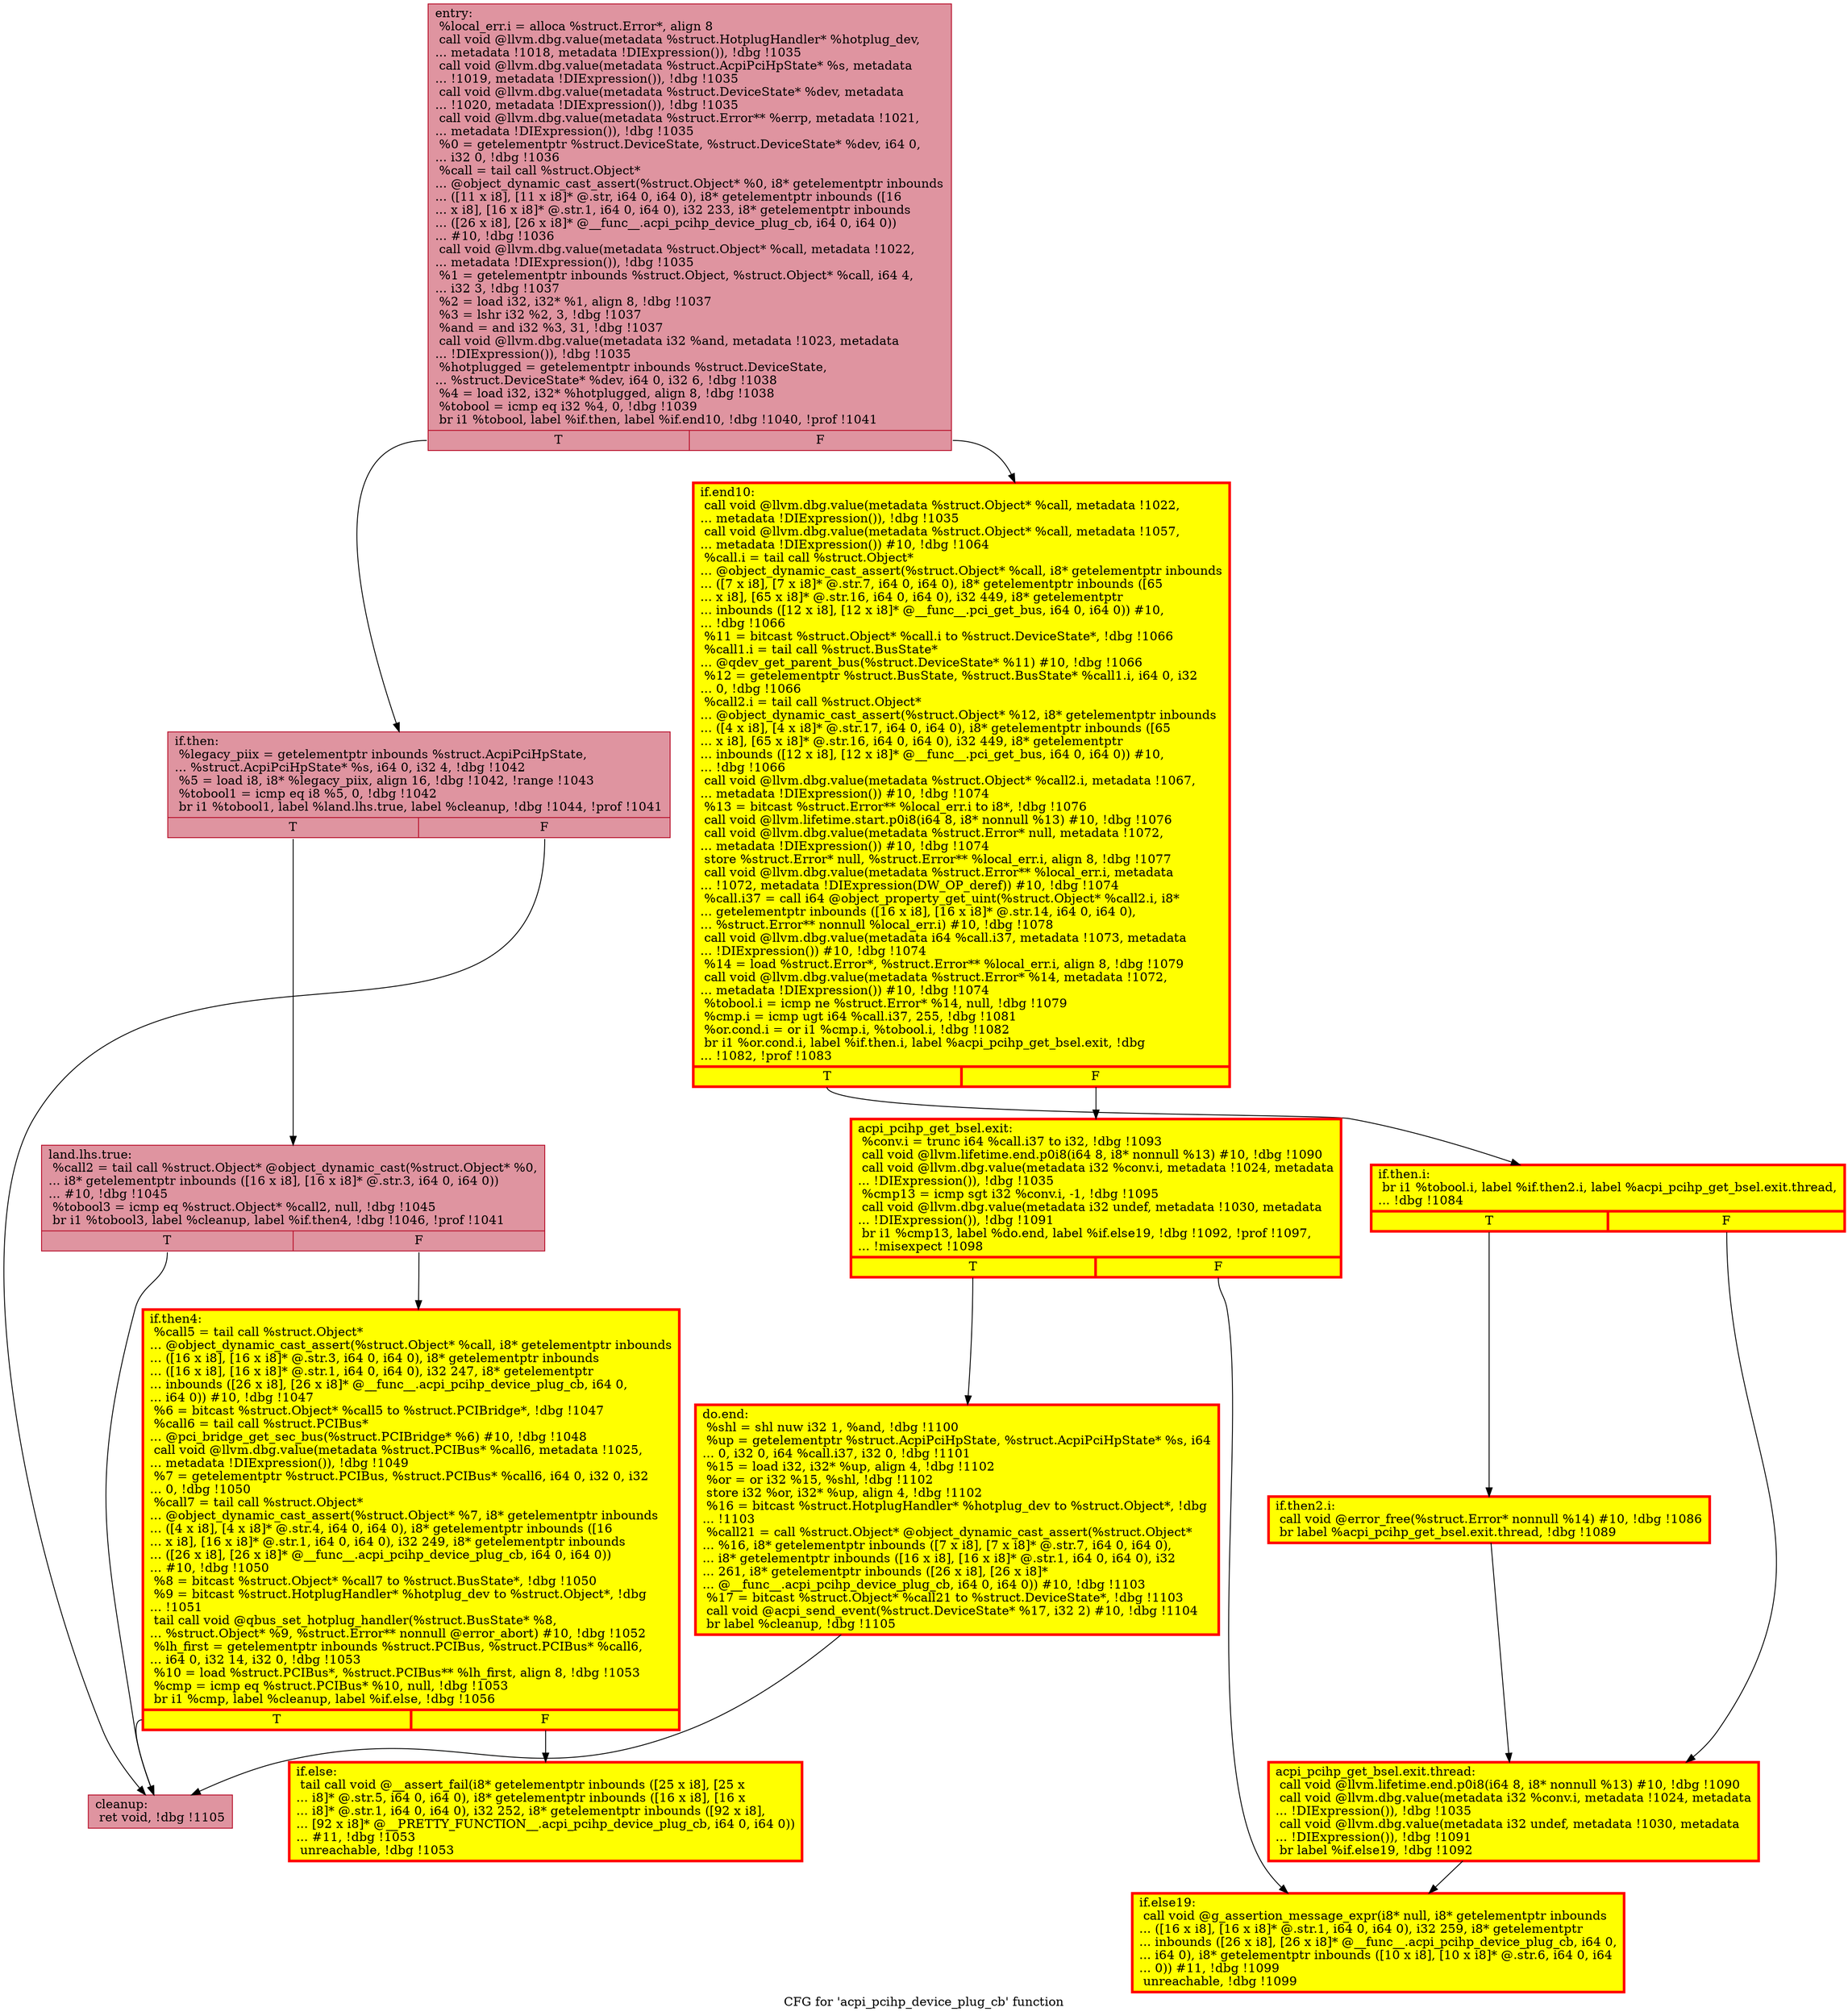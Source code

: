 digraph "CFG for 'acpi_pcihp_device_plug_cb' function" {
	label="CFG for 'acpi_pcihp_device_plug_cb' function";

	Node0x564115a89d80 [shape=record,color="#b70d28ff", style=filled, fillcolor="#b70d2870",label="{entry:\l  %local_err.i = alloca %struct.Error*, align 8\l  call void @llvm.dbg.value(metadata %struct.HotplugHandler* %hotplug_dev,\l... metadata !1018, metadata !DIExpression()), !dbg !1035\l  call void @llvm.dbg.value(metadata %struct.AcpiPciHpState* %s, metadata\l... !1019, metadata !DIExpression()), !dbg !1035\l  call void @llvm.dbg.value(metadata %struct.DeviceState* %dev, metadata\l... !1020, metadata !DIExpression()), !dbg !1035\l  call void @llvm.dbg.value(metadata %struct.Error** %errp, metadata !1021,\l... metadata !DIExpression()), !dbg !1035\l  %0 = getelementptr %struct.DeviceState, %struct.DeviceState* %dev, i64 0,\l... i32 0, !dbg !1036\l  %call = tail call %struct.Object*\l... @object_dynamic_cast_assert(%struct.Object* %0, i8* getelementptr inbounds\l... ([11 x i8], [11 x i8]* @.str, i64 0, i64 0), i8* getelementptr inbounds ([16\l... x i8], [16 x i8]* @.str.1, i64 0, i64 0), i32 233, i8* getelementptr inbounds\l... ([26 x i8], [26 x i8]* @__func__.acpi_pcihp_device_plug_cb, i64 0, i64 0))\l... #10, !dbg !1036\l  call void @llvm.dbg.value(metadata %struct.Object* %call, metadata !1022,\l... metadata !DIExpression()), !dbg !1035\l  %1 = getelementptr inbounds %struct.Object, %struct.Object* %call, i64 4,\l... i32 3, !dbg !1037\l  %2 = load i32, i32* %1, align 8, !dbg !1037\l  %3 = lshr i32 %2, 3, !dbg !1037\l  %and = and i32 %3, 31, !dbg !1037\l  call void @llvm.dbg.value(metadata i32 %and, metadata !1023, metadata\l... !DIExpression()), !dbg !1035\l  %hotplugged = getelementptr inbounds %struct.DeviceState,\l... %struct.DeviceState* %dev, i64 0, i32 6, !dbg !1038\l  %4 = load i32, i32* %hotplugged, align 8, !dbg !1038\l  %tobool = icmp eq i32 %4, 0, !dbg !1039\l  br i1 %tobool, label %if.then, label %if.end10, !dbg !1040, !prof !1041\l|{<s0>T|<s1>F}}"];
	Node0x564115a89d80:s0 -> Node0x564115af51a0;
	Node0x564115a89d80:s1 -> Node0x564115af5210;
	Node0x564115af51a0 [shape=record,color="#b70d28ff", style=filled, fillcolor="#b70d2870",label="{if.then:                                          \l  %legacy_piix = getelementptr inbounds %struct.AcpiPciHpState,\l... %struct.AcpiPciHpState* %s, i64 0, i32 4, !dbg !1042\l  %5 = load i8, i8* %legacy_piix, align 16, !dbg !1042, !range !1043\l  %tobool1 = icmp eq i8 %5, 0, !dbg !1042\l  br i1 %tobool1, label %land.lhs.true, label %cleanup, !dbg !1044, !prof !1041\l|{<s0>T|<s1>F}}"];
	Node0x564115af51a0:s0 -> Node0x564115af5750;
	Node0x564115af51a0:s1 -> Node0x564115aff1e0;
	Node0x564115af5750 [shape=record,color="#b70d28ff", style=filled, fillcolor="#b70d2870",label="{land.lhs.true:                                    \l  %call2 = tail call %struct.Object* @object_dynamic_cast(%struct.Object* %0,\l... i8* getelementptr inbounds ([16 x i8], [16 x i8]* @.str.3, i64 0, i64 0))\l... #10, !dbg !1045\l  %tobool3 = icmp eq %struct.Object* %call2, null, !dbg !1045\l  br i1 %tobool3, label %cleanup, label %if.then4, !dbg !1046, !prof !1041\l|{<s0>T|<s1>F}}"];
	Node0x564115af5750:s0 -> Node0x564115aff1e0;
	Node0x564115af5750:s1 -> Node0x564115af5670;
	Node0x564115af5670 [shape=record,penwidth=3.0, style="filled", color="red", fillcolor="yellow",label="{if.then4:                                         \l  %call5 = tail call %struct.Object*\l... @object_dynamic_cast_assert(%struct.Object* %call, i8* getelementptr inbounds\l... ([16 x i8], [16 x i8]* @.str.3, i64 0, i64 0), i8* getelementptr inbounds\l... ([16 x i8], [16 x i8]* @.str.1, i64 0, i64 0), i32 247, i8* getelementptr\l... inbounds ([26 x i8], [26 x i8]* @__func__.acpi_pcihp_device_plug_cb, i64 0,\l... i64 0)) #10, !dbg !1047\l  %6 = bitcast %struct.Object* %call5 to %struct.PCIBridge*, !dbg !1047\l  %call6 = tail call %struct.PCIBus*\l... @pci_bridge_get_sec_bus(%struct.PCIBridge* %6) #10, !dbg !1048\l  call void @llvm.dbg.value(metadata %struct.PCIBus* %call6, metadata !1025,\l... metadata !DIExpression()), !dbg !1049\l  %7 = getelementptr %struct.PCIBus, %struct.PCIBus* %call6, i64 0, i32 0, i32\l... 0, !dbg !1050\l  %call7 = tail call %struct.Object*\l... @object_dynamic_cast_assert(%struct.Object* %7, i8* getelementptr inbounds\l... ([4 x i8], [4 x i8]* @.str.4, i64 0, i64 0), i8* getelementptr inbounds ([16\l... x i8], [16 x i8]* @.str.1, i64 0, i64 0), i32 249, i8* getelementptr inbounds\l... ([26 x i8], [26 x i8]* @__func__.acpi_pcihp_device_plug_cb, i64 0, i64 0))\l... #10, !dbg !1050\l  %8 = bitcast %struct.Object* %call7 to %struct.BusState*, !dbg !1050\l  %9 = bitcast %struct.HotplugHandler* %hotplug_dev to %struct.Object*, !dbg\l... !1051\l  tail call void @qbus_set_hotplug_handler(%struct.BusState* %8,\l... %struct.Object* %9, %struct.Error** nonnull @error_abort) #10, !dbg !1052\l  %lh_first = getelementptr inbounds %struct.PCIBus, %struct.PCIBus* %call6,\l... i64 0, i32 14, i32 0, !dbg !1053\l  %10 = load %struct.PCIBus*, %struct.PCIBus** %lh_first, align 8, !dbg !1053\l  %cmp = icmp eq %struct.PCIBus* %10, null, !dbg !1053\l  br i1 %cmp, label %cleanup, label %if.else, !dbg !1056\l|{<s0>T|<s1>F}}"];
	Node0x564115af5670:s0 -> Node0x564115aff1e0;
	Node0x564115af5670:s1 -> Node0x564115afb5a0;
	Node0x564115afb5a0 [shape=record,penwidth=3.0, style="filled", color="red", fillcolor="yellow",label="{if.else:                                          \l  tail call void @__assert_fail(i8* getelementptr inbounds ([25 x i8], [25 x\l... i8]* @.str.5, i64 0, i64 0), i8* getelementptr inbounds ([16 x i8], [16 x\l... i8]* @.str.1, i64 0, i64 0), i32 252, i8* getelementptr inbounds ([92 x i8],\l... [92 x i8]* @__PRETTY_FUNCTION__.acpi_pcihp_device_plug_cb, i64 0, i64 0))\l... #11, !dbg !1053\l  unreachable, !dbg !1053\l}"];
	Node0x564115af5210 [shape=record,penwidth=3.0, style="filled", color="red", fillcolor="yellow",label="{if.end10:                                         \l  call void @llvm.dbg.value(metadata %struct.Object* %call, metadata !1022,\l... metadata !DIExpression()), !dbg !1035\l  call void @llvm.dbg.value(metadata %struct.Object* %call, metadata !1057,\l... metadata !DIExpression()) #10, !dbg !1064\l  %call.i = tail call %struct.Object*\l... @object_dynamic_cast_assert(%struct.Object* %call, i8* getelementptr inbounds\l... ([7 x i8], [7 x i8]* @.str.7, i64 0, i64 0), i8* getelementptr inbounds ([65\l... x i8], [65 x i8]* @.str.16, i64 0, i64 0), i32 449, i8* getelementptr\l... inbounds ([12 x i8], [12 x i8]* @__func__.pci_get_bus, i64 0, i64 0)) #10,\l... !dbg !1066\l  %11 = bitcast %struct.Object* %call.i to %struct.DeviceState*, !dbg !1066\l  %call1.i = tail call %struct.BusState*\l... @qdev_get_parent_bus(%struct.DeviceState* %11) #10, !dbg !1066\l  %12 = getelementptr %struct.BusState, %struct.BusState* %call1.i, i64 0, i32\l... 0, !dbg !1066\l  %call2.i = tail call %struct.Object*\l... @object_dynamic_cast_assert(%struct.Object* %12, i8* getelementptr inbounds\l... ([4 x i8], [4 x i8]* @.str.17, i64 0, i64 0), i8* getelementptr inbounds ([65\l... x i8], [65 x i8]* @.str.16, i64 0, i64 0), i32 449, i8* getelementptr\l... inbounds ([12 x i8], [12 x i8]* @__func__.pci_get_bus, i64 0, i64 0)) #10,\l... !dbg !1066\l  call void @llvm.dbg.value(metadata %struct.Object* %call2.i, metadata !1067,\l... metadata !DIExpression()) #10, !dbg !1074\l  %13 = bitcast %struct.Error** %local_err.i to i8*, !dbg !1076\l  call void @llvm.lifetime.start.p0i8(i64 8, i8* nonnull %13) #10, !dbg !1076\l  call void @llvm.dbg.value(metadata %struct.Error* null, metadata !1072,\l... metadata !DIExpression()) #10, !dbg !1074\l  store %struct.Error* null, %struct.Error** %local_err.i, align 8, !dbg !1077\l  call void @llvm.dbg.value(metadata %struct.Error** %local_err.i, metadata\l... !1072, metadata !DIExpression(DW_OP_deref)) #10, !dbg !1074\l  %call.i37 = call i64 @object_property_get_uint(%struct.Object* %call2.i, i8*\l... getelementptr inbounds ([16 x i8], [16 x i8]* @.str.14, i64 0, i64 0),\l... %struct.Error** nonnull %local_err.i) #10, !dbg !1078\l  call void @llvm.dbg.value(metadata i64 %call.i37, metadata !1073, metadata\l... !DIExpression()) #10, !dbg !1074\l  %14 = load %struct.Error*, %struct.Error** %local_err.i, align 8, !dbg !1079\l  call void @llvm.dbg.value(metadata %struct.Error* %14, metadata !1072,\l... metadata !DIExpression()) #10, !dbg !1074\l  %tobool.i = icmp ne %struct.Error* %14, null, !dbg !1079\l  %cmp.i = icmp ugt i64 %call.i37, 255, !dbg !1081\l  %or.cond.i = or i1 %cmp.i, %tobool.i, !dbg !1082\l  br i1 %or.cond.i, label %if.then.i, label %acpi_pcihp_get_bsel.exit, !dbg\l... !1082, !prof !1083\l|{<s0>T|<s1>F}}"];
	Node0x564115af5210:s0 -> Node0x564115b63c40;
	Node0x564115af5210:s1 -> Node0x564115b9de70;
	Node0x564115b63c40 [shape=record,penwidth=3.0, style="filled", color="red", fillcolor="yellow",label="{if.then.i:                                        \l  br i1 %tobool.i, label %if.then2.i, label %acpi_pcihp_get_bsel.exit.thread,\l... !dbg !1084\l|{<s0>T|<s1>F}}"];
	Node0x564115b63c40:s0 -> Node0x564115c7c620;
	Node0x564115b63c40:s1 -> Node0x564115bb7f90;
	Node0x564115c7c620 [shape=record,penwidth=3.0, style="filled", color="red", fillcolor="yellow",label="{if.then2.i:                                       \l  call void @error_free(%struct.Error* nonnull %14) #10, !dbg !1086\l  br label %acpi_pcihp_get_bsel.exit.thread, !dbg !1089\l}"];
	Node0x564115c7c620 -> Node0x564115bb7f90;
	Node0x564115bb7f90 [shape=record,penwidth=3.0, style="filled", color="red", fillcolor="yellow",label="{acpi_pcihp_get_bsel.exit.thread:                  \l  call void @llvm.lifetime.end.p0i8(i64 8, i8* nonnull %13) #10, !dbg !1090\l  call void @llvm.dbg.value(metadata i32 %conv.i, metadata !1024, metadata\l... !DIExpression()), !dbg !1035\l  call void @llvm.dbg.value(metadata i32 undef, metadata !1030, metadata\l... !DIExpression()), !dbg !1091\l  br label %if.else19, !dbg !1092\l}"];
	Node0x564115bb7f90 -> Node0x564115affbe0;
	Node0x564115b9de70 [shape=record,penwidth=3.0, style="filled", color="red", fillcolor="yellow",label="{acpi_pcihp_get_bsel.exit:                         \l  %conv.i = trunc i64 %call.i37 to i32, !dbg !1093\l  call void @llvm.lifetime.end.p0i8(i64 8, i8* nonnull %13) #10, !dbg !1090\l  call void @llvm.dbg.value(metadata i32 %conv.i, metadata !1024, metadata\l... !DIExpression()), !dbg !1035\l  %cmp13 = icmp sgt i32 %conv.i, -1, !dbg !1095\l  call void @llvm.dbg.value(metadata i32 undef, metadata !1030, metadata\l... !DIExpression()), !dbg !1091\l  br i1 %cmp13, label %do.end, label %if.else19, !dbg !1092, !prof !1097,\l... !misexpect !1098\l|{<s0>T|<s1>F}}"];
	Node0x564115b9de70:s0 -> Node0x564115afe190;
	Node0x564115b9de70:s1 -> Node0x564115affbe0;
	Node0x564115affbe0 [shape=record,penwidth=3.0, style="filled", color="red", fillcolor="yellow",label="{if.else19:                                        \l  call void @g_assertion_message_expr(i8* null, i8* getelementptr inbounds\l... ([16 x i8], [16 x i8]* @.str.1, i64 0, i64 0), i32 259, i8* getelementptr\l... inbounds ([26 x i8], [26 x i8]* @__func__.acpi_pcihp_device_plug_cb, i64 0,\l... i64 0), i8* getelementptr inbounds ([10 x i8], [10 x i8]* @.str.6, i64 0, i64\l... 0)) #11, !dbg !1099\l  unreachable, !dbg !1099\l}"];
	Node0x564115afe190 [shape=record,penwidth=3.0, style="filled", color="red", fillcolor="yellow",label="{do.end:                                           \l  %shl = shl nuw i32 1, %and, !dbg !1100\l  %up = getelementptr %struct.AcpiPciHpState, %struct.AcpiPciHpState* %s, i64\l... 0, i32 0, i64 %call.i37, i32 0, !dbg !1101\l  %15 = load i32, i32* %up, align 4, !dbg !1102\l  %or = or i32 %15, %shl, !dbg !1102\l  store i32 %or, i32* %up, align 4, !dbg !1102\l  %16 = bitcast %struct.HotplugHandler* %hotplug_dev to %struct.Object*, !dbg\l... !1103\l  %call21 = call %struct.Object* @object_dynamic_cast_assert(%struct.Object*\l... %16, i8* getelementptr inbounds ([7 x i8], [7 x i8]* @.str.7, i64 0, i64 0),\l... i8* getelementptr inbounds ([16 x i8], [16 x i8]* @.str.1, i64 0, i64 0), i32\l... 261, i8* getelementptr inbounds ([26 x i8], [26 x i8]*\l... @__func__.acpi_pcihp_device_plug_cb, i64 0, i64 0)) #10, !dbg !1103\l  %17 = bitcast %struct.Object* %call21 to %struct.DeviceState*, !dbg !1103\l  call void @acpi_send_event(%struct.DeviceState* %17, i32 2) #10, !dbg !1104\l  br label %cleanup, !dbg !1105\l}"];
	Node0x564115afe190 -> Node0x564115aff1e0;
	Node0x564115aff1e0 [shape=record,color="#b70d28ff", style=filled, fillcolor="#b70d2870",label="{cleanup:                                          \l  ret void, !dbg !1105\l}"];
}
